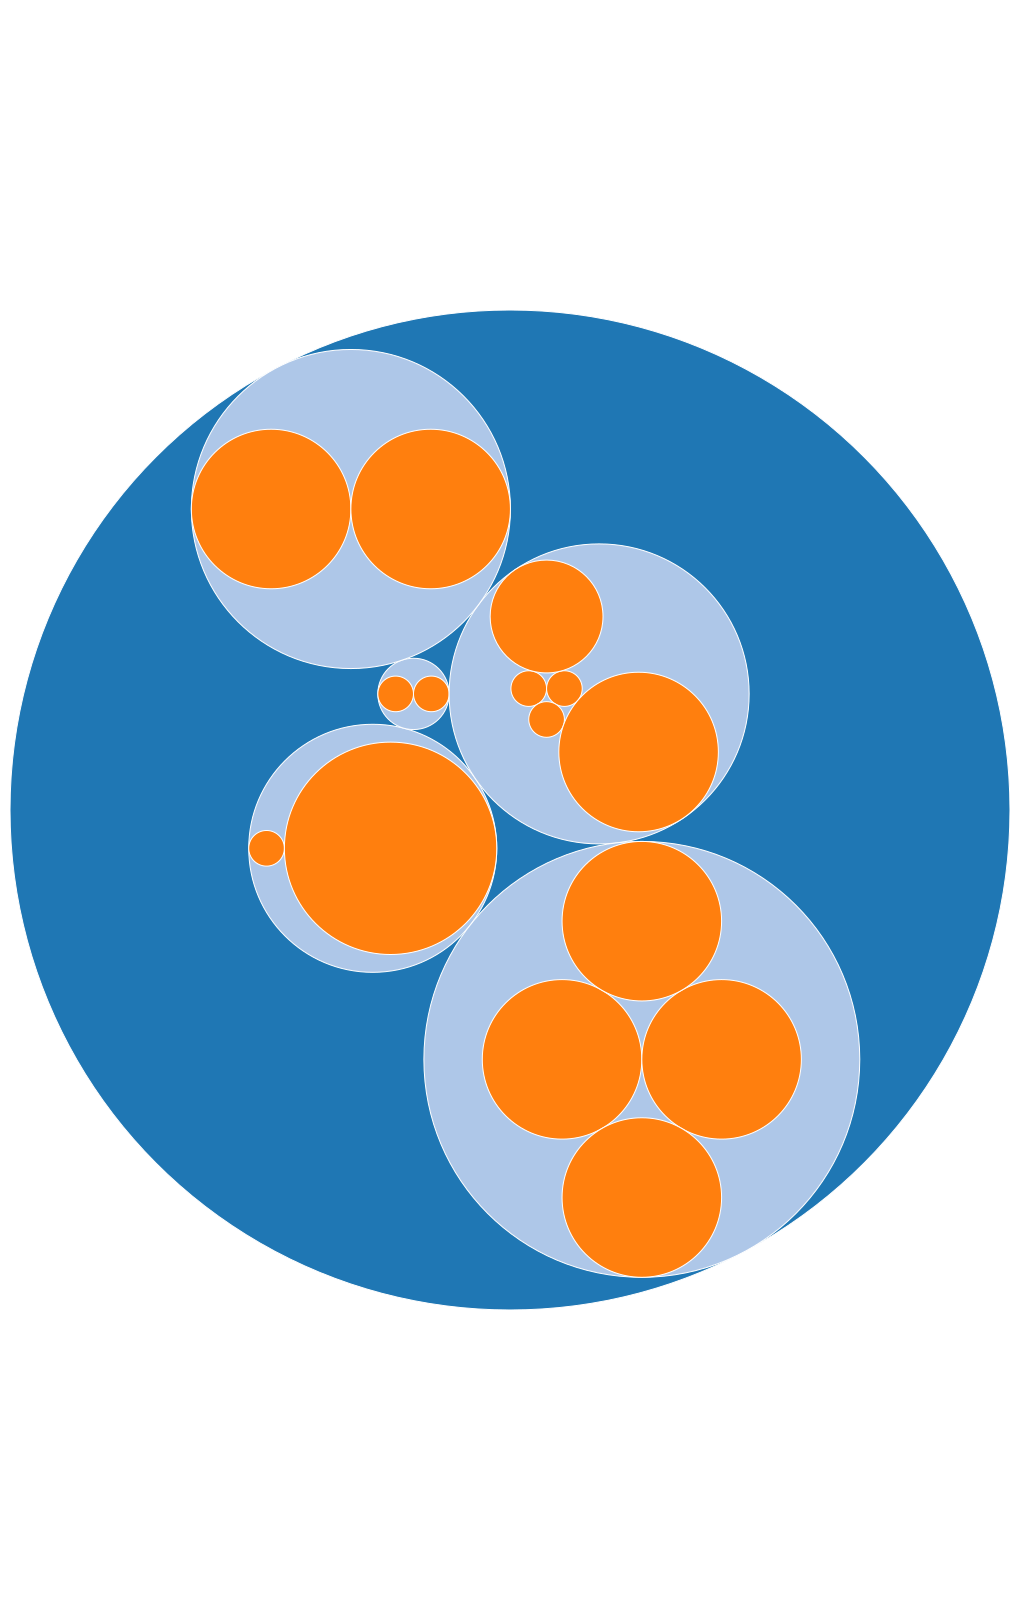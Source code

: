 {
    "height": 800,
    "padding": 5,
    "marks": [
      {
        "encode": {
          "update": {
            "stroke": {"value": "white"},
            "x": {"field": "x"},
            "strokeWidth": {"value": 0.5},
            "size": {"signal": "4 * datum.r * datum.r"},
            "y": {"field": "y"}
          },
          "hover": {"stroke": {"value": "red"}, "strokeWidth": {"value": 2}},
          "enter": {
            "shape": {"value": "circle"},
            "tooltip": {
              "signal": "datum.name + (datum.size ? ', ' + datum.size + ' bytes' : '')"
            },
            "fill": {"field": "depth", "scale": "color"}
          }
        },
        "from": {"data": "tree"},
        "type": "symbol"
      }
    ],
    "data": [
      {
        "name": "tree",
        "values": [
          {
            "id": 1,
            "name": "World",
            "parent": null,
            "size": null,
            "x": 300,
            "y": 300,
            "r": 300,
            "depth": 0,
            "children": 5
          },
          {
            "id": 2,
            "name": "Africa",
            "parent": 1,
            "size": null,
            "x": 404.1720474571923,
            "y": 341.2020956499476,
            "r": 43.14218897428232,
            "depth": 1,
            "children": 2
          },
          {
            "id": 3,
            "name": "Northern Africa",
            "parent": 2,
            "size": 111,
            "x": 419.4977497480778,
            "y": 322.25839382307544,
            "r": 18.775388002174978,
            "depth": 2,
            "children": 0
          },
          {
            "id": 4,
            "name": "Sub-Saharan Africa",
            "parent": 2,
            "size": 3938,
            "x": 419.9426747787233,
            "y": 334.17334898111557,
            "r": 6.852128602958591,
            "depth": 2,
            "children": 0
          },
          {
            "id": 5,
            "name": "America",
            "parent": 1,
            "size": null,
            "x": 419.9426747787233,
            "y": 334.17334898111557,
            "r": 6.852128602958591,
            "depth": 1,
            "children": 2
          },
          {
            "id": 6,
            "name": "Latin America and the Caribbean",
            "parent": 5,
            "size": 111,
            "x": 419.4977497480778,
            "y": 322.25839382307544,
            "r": 18.775388002174978,
            "depth": 2,
            "children": 0
          },
          {
            "id": 7,
            "name": "Northern America",
            "parent": 5,
            "size": 111,
            "x": 419.4977497480778,
            "y": 322.25839382307544,
            "r": 18.775388002174978,
            "depth": 2,
            "children": 0
          },
          {
            "id": 8,
            "name": "Asia",
            "parent": 1,
            "size": null,
            "x": 419.9426747787233,
            "y": 334.17334898111557,
            "r": 6.852128602958591,
            "depth": 1,
            "children": 5
          },
          {
            "id": 9,
            "name": "Central Asia",
            "parent": 8,
            "size": 111,
            "x": 419.4977497480778,
            "y": 322.25839382307544,
            "r": 18.775388002174978,
            "depth": 2,
            "children": 0
          },
          {
            "id": 10,
            "name": "Eastern Asia",
            "parent": 8,
            "size": 111,
            "x": 419.4977497480778,
            "y": 322.25839382307544,
            "r": 18.775388002174978,
            "depth": 2,
            "children": 0
          },
          {
            "id": 11,
            "name": "South-eastern Asia",
            "parent": 8,
            "size": 111,
            "x": 419.4977497480778,
            "y": 322.25839382307544,
            "r": 18.775388002174978,
            "depth": 2,
            "children": 0
          },
          {
            "id": 12,
            "name": "Southern Asia",
            "parent": 8,
            "size": 1112,
            "x": 419.4977497480778,
            "y": 322.25839382307544,
            "r": 18.775388002174978,
            "depth": 2,
            "children": 0
          },
          {
            "id": 13,
            "name": "Western Asia",
            "parent": 8,
            "size": 2222,
            "x": 419.4977497480778,
            "y": 322.25839382307544,
            "r": 18.775388002174978,
            "depth": 2,
            "children": 0
          },
          {
            "id": 14,
            "name": "Europe",
            "parent": 1,
            "size": null,
            "x": 419.9426747787233,
            "y": 334.17334898111557,
            "r": 6.852128602958591,
            "depth": 1,
            "children": 4
          },
          {
            "id": 15,
            "name": "Eastern Europe",
            "parent": 14,
            "size": 2222,
            "x": 419.4977497480778,
            "y": 322.25839382307544,
            "r": 18.775388002174978,
            "depth": 2,
            "children": 0
          },
          {
            "id": 16,
            "name": "Northern Europe",
            "parent": 14,
            "size": 2222,
            "x": 419.4977497480778,
            "y": 322.25839382307544,
            "r": 18.775388002174978,
            "depth": 2,
            "children": 0
          },
          {
            "id": 17,
            "name": "Southern Europe",
            "parent": 14,
            "size": 2222,
            "x": 419.4977497480778,
            "y": 322.25839382307544,
            "r": 18.775388002174978,
            "depth": 2,
            "children": 0
          },
          {
            "id": 18,
            "name": "Western Europe",
            "parent": 14,
            "size": 2222,
            "x": 419.4977497480778,
            "y": 322.25839382307544,
            "r": 18.775388002174978,
            "depth": 2,
            "children": 0
          },
          {
            "id": 19,
            "name": "Ocenania",
            "parent": 1,
            "size": null,
            "x": 419.9426747787233,
            "y": 334.17334898111557,
            "r": 6.852128602958591,
            "depth": 1,
            "children": 4
          },
          {
            "id": 20,
            "name": "Australia & New Zealand",
            "parent": 19,
            "size": 2222,
            "x": 419.4977497480778,
            "y": 322.25839382307544,
            "r": 18.775388002174978,
            "depth": 2,
            "children": 0
          }, {
            "id": 21,
            "name": "Polynesia",
            "parent": 19,
            "size": 2222,
            "x": 419.4977497480778,
            "y": 322.25839382307544,
            "r": 18.775388002174978,
            "depth": 2,
            "children": 0
          }
        ],
        "transform": [
          {"key": "id", "parentKey": "parent", "type": "stratify"},
          {
            "sort": {"field": "value"},
            "field": "size",
            "size": [{"signal": "width"}, {"signal": "height"}],
            "type": "pack"
          }
        ]
      }
    ],
    "scales": [
      {
        "name": "color",
        "range": {"scheme": "category20"},
        "domain": {"data": "tree", "field": "depth"},
        "type": "ordinal"
      }
    ],
    "width": 500,
    "autosize": "none"
  }
